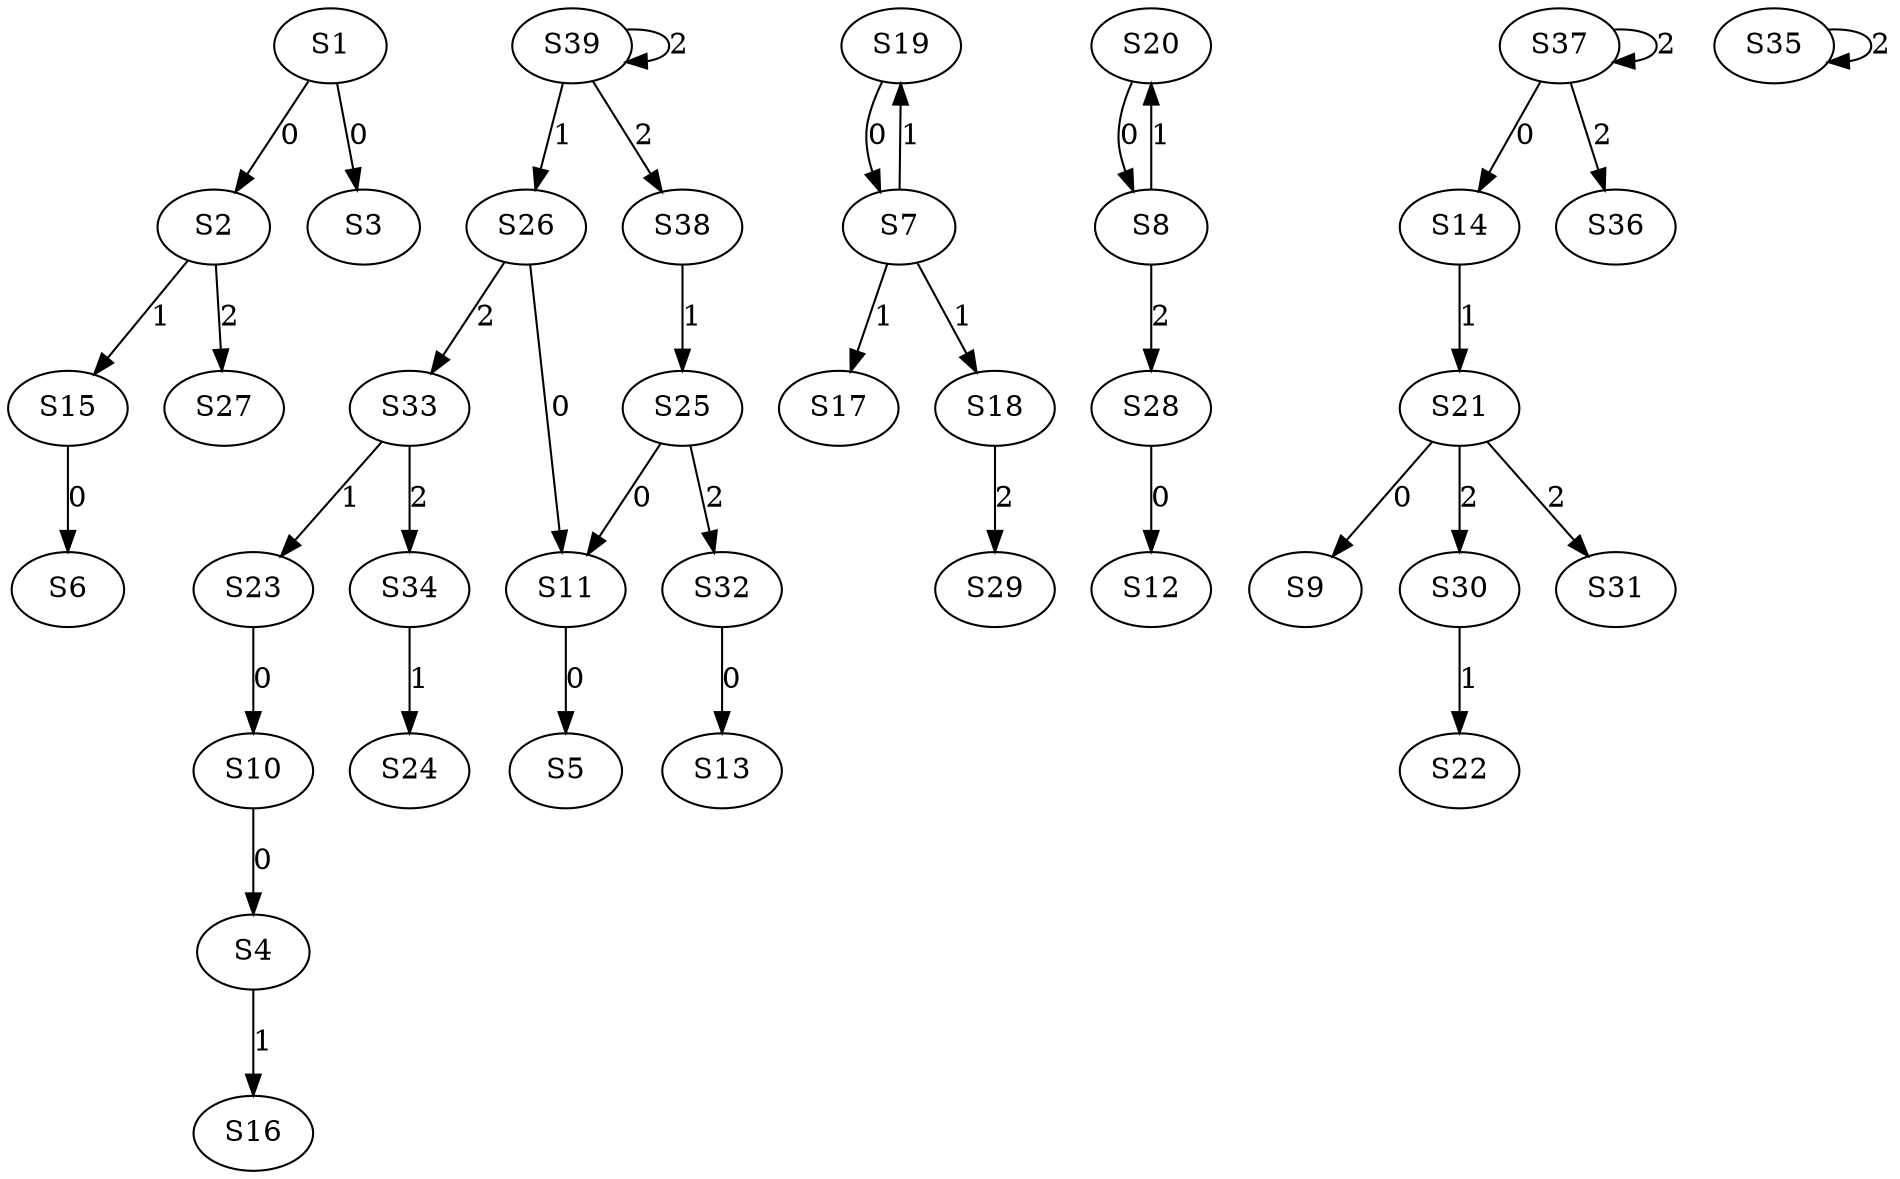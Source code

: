strict digraph {
	S1 -> S2 [ label = 0 ];
	S1 -> S3 [ label = 0 ];
	S10 -> S4 [ label = 0 ];
	S11 -> S5 [ label = 0 ];
	S15 -> S6 [ label = 0 ];
	S19 -> S7 [ label = 0 ];
	S20 -> S8 [ label = 0 ];
	S21 -> S9 [ label = 0 ];
	S23 -> S10 [ label = 0 ];
	S26 -> S11 [ label = 0 ];
	S28 -> S12 [ label = 0 ];
	S32 -> S13 [ label = 0 ];
	S37 -> S14 [ label = 0 ];
	S2 -> S15 [ label = 1 ];
	S4 -> S16 [ label = 1 ];
	S7 -> S17 [ label = 1 ];
	S7 -> S18 [ label = 1 ];
	S7 -> S19 [ label = 1 ];
	S8 -> S20 [ label = 1 ];
	S14 -> S21 [ label = 1 ];
	S30 -> S22 [ label = 1 ];
	S33 -> S23 [ label = 1 ];
	S34 -> S24 [ label = 1 ];
	S38 -> S25 [ label = 1 ];
	S39 -> S26 [ label = 1 ];
	S2 -> S27 [ label = 2 ];
	S8 -> S28 [ label = 2 ];
	S18 -> S29 [ label = 2 ];
	S21 -> S30 [ label = 2 ];
	S21 -> S31 [ label = 2 ];
	S25 -> S32 [ label = 2 ];
	S26 -> S33 [ label = 2 ];
	S33 -> S34 [ label = 2 ];
	S35 -> S35 [ label = 2 ];
	S37 -> S36 [ label = 2 ];
	S37 -> S37 [ label = 2 ];
	S39 -> S38 [ label = 2 ];
	S39 -> S39 [ label = 2 ];
	S25 -> S11 [ label = 0 ];
}